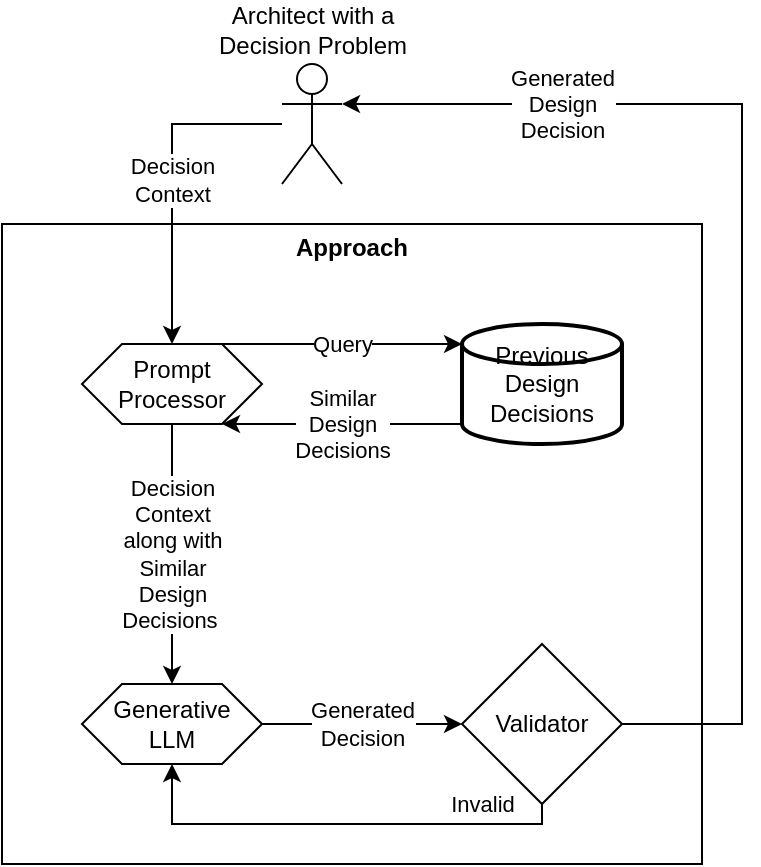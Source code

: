 <mxfile version="24.7.16">
  <diagram name="Page-1" id="1KFoGyfs3hIH93ajdtfx">
    <mxGraphModel dx="1319" dy="761" grid="1" gridSize="10" guides="1" tooltips="1" connect="1" arrows="1" fold="1" page="1" pageScale="1" pageWidth="850" pageHeight="1100" math="0" shadow="0">
      <root>
        <mxCell id="0" />
        <mxCell id="1" parent="0" />
        <mxCell id="YmxFwdH_XGJluREPj5gg-12" value="Decision&lt;br&gt;Context" style="edgeStyle=orthogonalEdgeStyle;rounded=0;orthogonalLoop=1;jettySize=auto;html=1;entryX=0.5;entryY=0;entryDx=0;entryDy=0;" edge="1" parent="1" source="YmxFwdH_XGJluREPj5gg-1" target="YmxFwdH_XGJluREPj5gg-9">
          <mxGeometry relative="1" as="geometry" />
        </mxCell>
        <mxCell id="YmxFwdH_XGJluREPj5gg-1" value="Architect with a&lt;div&gt;Decision Problem&lt;/div&gt;" style="shape=umlActor;verticalLabelPosition=top;verticalAlign=bottom;html=1;outlineConnect=0;labelPosition=center;align=center;" vertex="1" parent="1">
          <mxGeometry x="460" y="210" width="30" height="60" as="geometry" />
        </mxCell>
        <mxCell id="YmxFwdH_XGJluREPj5gg-2" value="Approach" style="swimlane;whiteSpace=wrap;html=1;fillColor=none;swimlaneLine=0;" vertex="1" parent="1">
          <mxGeometry x="320" y="290" width="350" height="320" as="geometry" />
        </mxCell>
        <mxCell id="YmxFwdH_XGJluREPj5gg-24" value="Similar&lt;div&gt;Design&lt;/div&gt;&lt;div&gt;Decisions&lt;/div&gt;" style="edgeStyle=orthogonalEdgeStyle;rounded=0;orthogonalLoop=1;jettySize=auto;html=1;" edge="1" parent="YmxFwdH_XGJluREPj5gg-2" source="YmxFwdH_XGJluREPj5gg-6" target="YmxFwdH_XGJluREPj5gg-9">
          <mxGeometry relative="1" as="geometry">
            <Array as="points">
              <mxPoint x="180" y="100" />
              <mxPoint x="180" y="100" />
            </Array>
          </mxGeometry>
        </mxCell>
        <mxCell id="YmxFwdH_XGJluREPj5gg-6" value="Previous&lt;div&gt;Design Decisions&lt;/div&gt;" style="strokeWidth=2;html=1;shape=mxgraph.flowchart.database;whiteSpace=wrap;labelPosition=center;verticalLabelPosition=middle;align=center;verticalAlign=middle;" vertex="1" parent="YmxFwdH_XGJluREPj5gg-2">
          <mxGeometry x="230" y="50" width="80" height="60" as="geometry" />
        </mxCell>
        <mxCell id="YmxFwdH_XGJluREPj5gg-22" value="Generated&lt;div&gt;Decision&lt;/div&gt;" style="edgeStyle=orthogonalEdgeStyle;rounded=0;orthogonalLoop=1;jettySize=auto;html=1;" edge="1" parent="YmxFwdH_XGJluREPj5gg-2" source="YmxFwdH_XGJluREPj5gg-10" target="YmxFwdH_XGJluREPj5gg-11">
          <mxGeometry relative="1" as="geometry" />
        </mxCell>
        <mxCell id="YmxFwdH_XGJluREPj5gg-10" value="Generative&lt;div&gt;LLM&lt;/div&gt;" style="shape=hexagon;perimeter=hexagonPerimeter2;whiteSpace=wrap;html=1;fixedSize=1;" vertex="1" parent="YmxFwdH_XGJluREPj5gg-2">
          <mxGeometry x="40" y="230" width="90" height="40" as="geometry" />
        </mxCell>
        <mxCell id="YmxFwdH_XGJluREPj5gg-21" value="Decision&lt;div&gt;Context&lt;/div&gt;&lt;div&gt;along with&lt;/div&gt;&lt;div&gt;Similar&lt;/div&gt;&lt;div&gt;Design&lt;/div&gt;&lt;div&gt;Decisions&amp;nbsp;&lt;/div&gt;" style="edgeStyle=orthogonalEdgeStyle;rounded=0;orthogonalLoop=1;jettySize=auto;html=1;" edge="1" parent="YmxFwdH_XGJluREPj5gg-2" source="YmxFwdH_XGJluREPj5gg-9" target="YmxFwdH_XGJluREPj5gg-10">
          <mxGeometry relative="1" as="geometry" />
        </mxCell>
        <mxCell id="YmxFwdH_XGJluREPj5gg-23" value="Query" style="edgeStyle=orthogonalEdgeStyle;rounded=0;orthogonalLoop=1;jettySize=auto;html=1;" edge="1" parent="YmxFwdH_XGJluREPj5gg-2" source="YmxFwdH_XGJluREPj5gg-9" target="YmxFwdH_XGJluREPj5gg-6">
          <mxGeometry relative="1" as="geometry">
            <Array as="points">
              <mxPoint x="180" y="60" />
              <mxPoint x="180" y="60" />
            </Array>
          </mxGeometry>
        </mxCell>
        <mxCell id="YmxFwdH_XGJluREPj5gg-9" value="Prompt&lt;div&gt;Processor&lt;/div&gt;" style="shape=hexagon;perimeter=hexagonPerimeter2;whiteSpace=wrap;html=1;fixedSize=1;" vertex="1" parent="YmxFwdH_XGJluREPj5gg-2">
          <mxGeometry x="40" y="60" width="90" height="40" as="geometry" />
        </mxCell>
        <mxCell id="YmxFwdH_XGJluREPj5gg-26" value="Invalid" style="edgeStyle=orthogonalEdgeStyle;rounded=0;orthogonalLoop=1;jettySize=auto;html=1;entryX=0.5;entryY=1;entryDx=0;entryDy=0;" edge="1" parent="YmxFwdH_XGJluREPj5gg-2" source="YmxFwdH_XGJluREPj5gg-11" target="YmxFwdH_XGJluREPj5gg-10">
          <mxGeometry x="-0.644" y="-10" relative="1" as="geometry">
            <Array as="points">
              <mxPoint x="270" y="300" />
              <mxPoint x="85" y="300" />
            </Array>
            <mxPoint as="offset" />
          </mxGeometry>
        </mxCell>
        <mxCell id="YmxFwdH_XGJluREPj5gg-11" value="Validator" style="rhombus;whiteSpace=wrap;html=1;" vertex="1" parent="YmxFwdH_XGJluREPj5gg-2">
          <mxGeometry x="230" y="210" width="80" height="80" as="geometry" />
        </mxCell>
        <mxCell id="YmxFwdH_XGJluREPj5gg-25" value="Generated&lt;br&gt;Design&lt;div&gt;Decision&lt;/div&gt;" style="edgeStyle=orthogonalEdgeStyle;rounded=0;orthogonalLoop=1;jettySize=auto;html=1;entryX=1;entryY=0.333;entryDx=0;entryDy=0;entryPerimeter=0;" edge="1" parent="1" source="YmxFwdH_XGJluREPj5gg-11" target="YmxFwdH_XGJluREPj5gg-1">
          <mxGeometry x="0.614" relative="1" as="geometry">
            <Array as="points">
              <mxPoint x="690" y="540" />
              <mxPoint x="690" y="230" />
            </Array>
            <mxPoint as="offset" />
          </mxGeometry>
        </mxCell>
      </root>
    </mxGraphModel>
  </diagram>
</mxfile>
